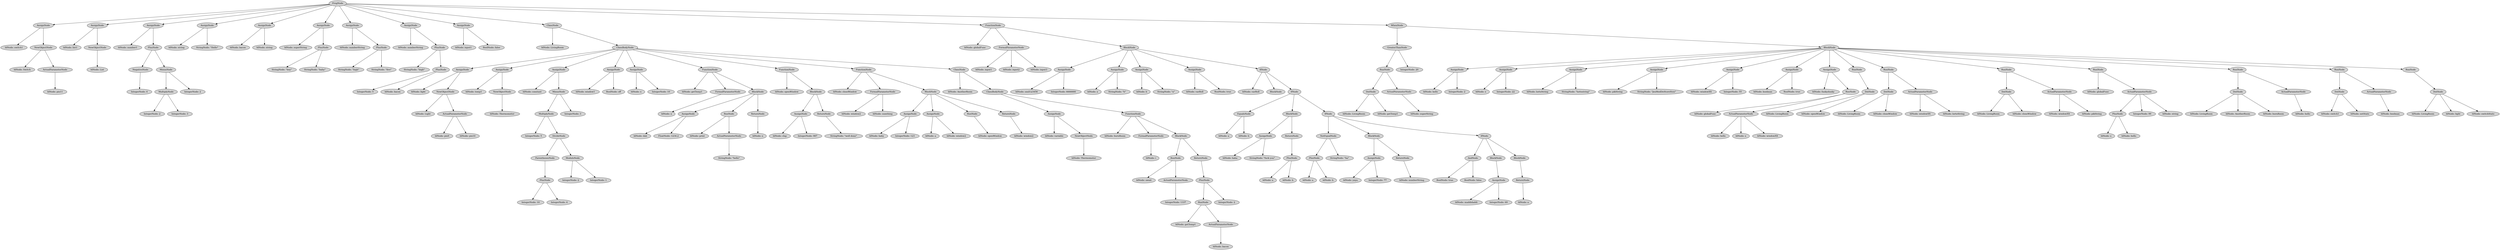 digraph G {
	graph [ranksep=1.5 ratio=fill]
	node [style=filled]
	8728364707967 [label=ProgNode]
	8728364696012 [label=AssignNode]
	8728364707967 -> 8728364696012
	8728364696040 [label="IdNode: switch1"]
	8728364696012 -> 8728364696040
	-9223363308490079779 [label=NewObjectNode]
	8728364696012 -> -9223363308490079779
	-9223363308490077948 [label="IdNode: Switch"]
	-9223363308490079779 -> -9223363308490077948
	8728364697864 [label=ActualParameterNode]
	-9223363308490079779 -> 8728364697864
	-9223363308490077906 [label="IdNode: pin11"]
	8728364697864 -> -9223363308490077906
	8728364696026 [label=AssignNode]
	8728364707967 -> 8728364696026
	-9223363308490079758 [label="IdNode: list1"]
	8728364696026 -> -9223363308490079758
	8728364697871 [label=NewObjectNode]
	8728364696026 -> 8728364697871
	-9223363308490077927 [label="IdNode: List"]
	8728364697871 -> -9223363308490077927
	-9223363308490079772 [label=AssignNode]
	8728364707967 -> -9223363308490079772
	8728364696033 [label="IdNode: number1"]
	-9223363308490079772 -> 8728364696033
	-9223363308490077941 [label=PlusNode]
	-9223363308490079772 -> -9223363308490077941
	8728364697885 [label=NegativeNode]
	-9223363308490077941 -> 8728364697885
	8728364697906 [label="IntegerNode: 4"]
	8728364697885 -> 8728364697906
	-9223363308490077899 [label=MinusNode]
	-9223363308490077941 -> -9223363308490077899
	-9223363308490077913 [label=MultiplyNode]
	-9223363308490077899 -> -9223363308490077913
	8728364697913 [label="IntegerNode: 2"]
	-9223363308490077913 -> 8728364697913
	-9223363308490077885 [label="IntegerNode: 3"]
	-9223363308490077913 -> -9223363308490077885
	-9223363308490077878 [label="IntegerNode: 2"]
	-9223363308490077899 -> -9223363308490077878
	-9223363308490079765 [label=AssignNode]
	8728364707967 -> -9223363308490079765
	-9223363308490077934 [label="IdNode: string"]
	-9223363308490079765 -> -9223363308490077934
	8728364697920 [label="StringNode: \"Hello\""]
	-9223363308490079765 -> 8728364697920
	-9223363308490077892 [label=AssignNode]
	8728364707967 -> -9223363308490077892
	8728364697892 [label="IdNode: bacon"]
	-9223363308490077892 -> 8728364697892
	8728364697955 [label="IdNode: string"]
	-9223363308490077892 -> 8728364697955
	8728364697878 [label=AssignNode]
	8728364707967 -> 8728364697878
	-9223363308490077871 [label="IdNode: superString"]
	8728364697878 -> -9223363308490077871
	-9223363308490077864 [label=PlusNode]
	8728364697878 -> -9223363308490077864
	-9223363308490077857 [label="StringNode: \"hey\""]
	-9223363308490077864 -> -9223363308490077857
	-9223363308490077836 [label="StringNode: \"baby\""]
	-9223363308490077864 -> -9223363308490077836
	-9223363308490077920 [label=AssignNode]
	8728364707967 -> -9223363308490077920
	8728364697948 [label="IdNode: numberString"]
	-9223363308490077920 -> 8728364697948
	8728364697976 [label=PlusNode]
	-9223363308490077920 -> 8728364697976
	8728364697983 [label="StringNode: \"high\""]
	8728364697976 -> 8728364697983
	-9223363308490077815 [label="StringNode: \"five\""]
	8728364697976 -> -9223363308490077815
	8728364697927 [label=AssignNode]
	8728364707967 -> 8728364697927
	8728364697962 [label="IdNode: numberString"]
	8728364697927 -> 8728364697962
	8728364697997 [label=PlusNode]
	8728364697927 -> 8728364697997
	8728364698004 [label="StringNode: \"high\""]
	8728364697997 -> 8728364698004
	-9223363308490077801 [label=PlusNode]
	8728364697997 -> -9223363308490077801
	8728364698018 [label="IntegerNode: 5"]
	-9223363308490077801 -> 8728364698018
	8728364698032 [label="IdNode: bacon"]
	-9223363308490077801 -> 8728364698032
	8728364697899 [label=AssignNode]
	8728364707967 -> 8728364697899
	-9223363308490077829 [label="IdNode: input1"]
	8728364697899 -> -9223363308490077829
	-9223363308490077773 [label="BoolNode: false"]
	8728364697899 -> -9223363308490077773
	8728364697990 [label=ClassNode]
	8728364707967 -> 8728364697990
	8728364697969 [label="IdNode: LivingRoom"]
	8728364697990 -> 8728364697969
	-9223363308490077850 [label=ClassBodyNode]
	8728364697990 -> -9223363308490077850
	8728364698011 [label=AssignNode]
	-9223363308490077850 -> 8728364698011
	-9223363308490077794 [label="IdNode: light"]
	8728364698011 -> -9223363308490077794
	8728364698060 [label=NewObjectNode]
	8728364698011 -> 8728364698060
	8728364698067 [label="IdNode: Light"]
	8728364698060 -> 8728364698067
	-9223363308490077745 [label=ActualParameterNode]
	8728364698060 -> -9223363308490077745
	8728364698109 [label="IdNode: pin9"]
	-9223363308490077745 -> 8728364698109
	-9223363308490107132 [label="IdNode: pin10"]
	-9223363308490077745 -> -9223363308490107132
	8728364698025 [label=AssignNode]
	-9223363308490077850 -> 8728364698025
	8728364698046 [label="IdNode: temp1"]
	8728364698025 -> 8728364698046
	8728364698074 [label=NewObjectNode]
	8728364698025 -> 8728364698074
	8728364698081 [label="IdNode: Thermometer"]
	8728364698074 -> 8728364698081
	8728364698039 [label=AssignNode]
	-9223363308490077850 -> 8728364698039
	-9223363308490077738 [label="IdNode: constant"]
	8728364698039 -> -9223363308490077738
	8728364698088 [label=MinusNode]
	8728364698039 -> 8728364698088
	-9223363308490077717 [label=MultiplyNode]
	8728364698088 -> -9223363308490077717
	-9223363308490077703 [label="IntegerNode: 5"]
	-9223363308490077717 -> -9223363308490077703
	8728364698102 [label=DivideNode]
	-9223363308490077717 -> 8728364698102
	8728364698095 [label=ParenthesesNode]
	8728364698102 -> 8728364698095
	8728364668694 [label=PlusNode]
	8728364698095 -> 8728364668694
	8728364668708 [label="IntegerNode: 10"]
	8728364668694 -> 8728364668708
	-9223363308490107090 [label="IntegerNode: 4"]
	8728364668694 -> -9223363308490107090
	-9223363308490107125 [label=ModuloNode]
	8728364698102 -> -9223363308490107125
	-9223363308490107111 [label="IntegerNode: 2"]
	-9223363308490107125 -> -9223363308490107111
	8728364668722 [label="IntegerNode: 1"]
	-9223363308490107125 -> 8728364668722
	-9223363308490107118 [label="IntegerNode: 3"]
	8728364698088 -> -9223363308490107118
	-9223363308490077780 [label=AssignNode]
	-9223363308490077850 -> -9223363308490077780
	-9223363308490077731 [label="IdNode: window1"]
	-9223363308490077780 -> -9223363308490077731
	8728364668715 [label="BoolNode: off"]
	-9223363308490077780 -> 8728364668715
	-9223363308490077759 [label=AssignNode]
	-9223363308490077850 -> -9223363308490077759
	-9223363308490107097 [label="IdNode: x"]
	-9223363308490077759 -> -9223363308490107097
	-9223363308490107069 [label="IntegerNode: 10"]
	-9223363308490077759 -> -9223363308490107069
	8728364668687 [label=FunctionNode]
	-9223363308490077850 -> 8728364668687
	8728364668680 [label="IdNode: getTemp1"]
	8728364668687 -> 8728364668680
	8728364668701 [label=FormalParameterNode]
	8728364668687 -> 8728364668701
	-9223363308490107083 [label="IdNode: n"]
	8728364668701 -> -9223363308490107083
	-9223363308490107104 [label=BlockNode]
	8728364668687 -> -9223363308490107104
	-9223363308490107076 [label=AssignNode]
	-9223363308490107104 -> -9223363308490107076
	8728364668750 [label="IdNode: dab"]
	-9223363308490107076 -> 8728364668750
	8728364668778 [label="FloatNode: 1234.2"]
	-9223363308490107076 -> 8728364668778
	8728364668736 [label=RunNode]
	-9223363308490107104 -> 8728364668736
	-9223363308490107048 [label="IdNode: print"]
	8728364668736 -> -9223363308490107048
	-9223363308490107062 [label=ActualParameterNode]
	8728364668736 -> -9223363308490107062
	8728364668792 [label="StringNode: \"hello\""]
	-9223363308490107062 -> 8728364668792
	-9223363308490107055 [label=ReturnNode]
	-9223363308490107104 -> -9223363308490107055
	-9223363308490106999 [label="IdNode: n"]
	-9223363308490107055 -> -9223363308490106999
	8728364668743 [label=FunctionNode]
	-9223363308490077850 -> 8728364668743
	8728364668757 [label="IdNode: openWindow"]
	8728364668743 -> 8728364668757
	-9223363308490107027 [label=BlockNode]
	8728364668743 -> -9223363308490107027
	-9223363308490107041 [label=AssignNode]
	-9223363308490107027 -> -9223363308490107041
	-9223363308490107013 [label="IdNode: clap"]
	-9223363308490107041 -> -9223363308490107013
	-9223363308490106985 [label="IntegerNode: 987"]
	-9223363308490107041 -> -9223363308490106985
	8728364668771 [label=ReturnNode]
	-9223363308490107027 -> 8728364668771
	-9223363308490106978 [label="StringNode: \"well done\""]
	8728364668771 -> -9223363308490106978
	8728364668764 [label=FunctionNode]
	-9223363308490077850 -> 8728364668764
	-9223363308490107006 [label="IdNode: closeWindow"]
	8728364668764 -> -9223363308490107006
	8728364668813 [label=FormalParameterNode]
	8728364668764 -> 8728364668813
	8728364668785 [label="IdNode: window2"]
	8728364668813 -> 8728364668785
	8728364668799 [label="IdNode: sumthing"]
	8728364668813 -> 8728364668799
	-9223363308490107020 [label=BlockNode]
	8728364668764 -> -9223363308490107020
	8728364668806 [label=AssignNode]
	-9223363308490107020 -> 8728364668806
	-9223363308490106971 [label="IdNode: baby"]
	8728364668806 -> -9223363308490106971
	-9223363308490106943 [label="IntegerNode: 123"]
	8728364668806 -> -9223363308490106943
	8728364668834 [label=AssignNode]
	-9223363308490107020 -> 8728364668834
	8728364668848 [label="IdNode: a"]
	8728364668834 -> 8728364668848
	8728364668883 [label="IdNode: window2"]
	8728364668834 -> 8728364668883
	8728364668820 [label=RunNode]
	-9223363308490107020 -> 8728364668820
	8728364668869 [label="IdNode: openWindow"]
	8728364668820 -> 8728364668869
	8728364668841 [label=ReturnNode]
	-9223363308490107020 -> 8728364668841
	8728364668904 [label="IdNode: window2"]
	8728364668841 -> 8728364668904
	8728364668855 [label=ClassNode]
	-9223363308490077850 -> 8728364668855
	-9223363308490106964 [label="IdNode: AnotherRoom"]
	8728364668855 -> -9223363308490106964
	8728364668827 [label=ClassBodyNode]
	8728364668855 -> 8728364668827
	-9223363308490106936 [label=AssignNode]
	8728364668827 -> -9223363308490106936
	8728364668876 [label="IdNode: variable"]
	-9223363308490106936 -> 8728364668876
	8728364668911 [label=NewObjectNode]
	-9223363308490106936 -> 8728364668911
	-9223363308490106894 [label="IdNode: Thermometer"]
	8728364668911 -> -9223363308490106894
	-9223363308490106950 [label=FunctionNode]
	8728364668827 -> -9223363308490106950
	8728364668862 [label="IdNode: burnRoom"]
	-9223363308490106950 -> 8728364668862
	-9223363308490106922 [label=FormalParameterNode]
	-9223363308490106950 -> -9223363308490106922
	-9223363308490106929 [label="IdNode: i"]
	-9223363308490106922 -> -9223363308490106929
	8728364668897 [label=BlockNode]
	-9223363308490106950 -> 8728364668897
	-9223363308490106901 [label=RunNode]
	8728364668897 -> -9223363308490106901
	8728364668925 [label="IdNode: await"]
	-9223363308490106901 -> 8728364668925
	8728364668918 [label=ActualParameterNode]
	-9223363308490106901 -> 8728364668918
	-9223363308490104544 [label="IntegerNode: 1337"]
	8728364668918 -> -9223363308490104544
	-9223363308490104565 [label=ReturnNode]
	8728364668897 -> -9223363308490104565
	8728364671268 [label=PlusNode]
	-9223363308490104565 -> 8728364671268
	-9223363308490104537 [label=RunNode]
	8728364671268 -> -9223363308490104537
	8728364671282 [label="IdNode: getTemp1"]
	-9223363308490104537 -> 8728364671282
	8728364671275 [label=ActualParameterNode]
	-9223363308490104537 -> 8728364671275
	8728364671317 [label="IdNode: bacon"]
	8728364671275 -> 8728364671317
	8728364671289 [label="IntegerNode: 2"]
	8728364671268 -> 8728364671289
	-9223363308490077787 [label=FunctionNode]
	8728364707967 -> -9223363308490077787
	8728364698053 [label="IdNode: globalFunc"]
	-9223363308490077787 -> 8728364698053
	-9223363308490077724 [label=FormalParameterNode]
	-9223363308490077787 -> -9223363308490077724
	-9223363308490077710 [label="IdNode: input1"]
	-9223363308490077724 -> -9223363308490077710
	8728364668729 [label="IdNode: input2"]
	-9223363308490077724 -> 8728364668729
	-9223363308490106992 [label="IdNode: input3"]
	-9223363308490077724 -> -9223363308490106992
	-9223363308490077752 [label=BlockNode]
	-9223363308490077787 -> -9223363308490077752
	8728364668890 [label=AssignNode]
	-9223363308490077752 -> 8728364668890
	-9223363308490106887 [label="IdNode: smil123456"]
	8728364668890 -> -9223363308490106887
	8728364671261 [label="IntegerNode: 6666666"]
	8728364668890 -> 8728364671261
	-9223363308490106915 [label=AssignNode]
	-9223363308490077752 -> -9223363308490106915
	8728364671240 [label="IdNode: a"]
	-9223363308490106915 -> 8728364671240
	-9223363308490104523 [label="StringNode: \"h\""]
	-9223363308490106915 -> -9223363308490104523
	-9223363308490104572 [label=AssignNode]
	-9223363308490077752 -> -9223363308490104572
	8728364671296 [label="IdNode: b"]
	-9223363308490104572 -> 8728364671296
	-9223363308490104502 [label="StringNode: \"a\""]
	-9223363308490104572 -> -9223363308490104502
	-9223363308490104558 [label=AssignNode]
	-9223363308490077752 -> -9223363308490104558
	-9223363308490104509 [label="IdNode: varBoll"]
	-9223363308490104558 -> -9223363308490104509
	-9223363308490104481 [label="BoolNode: true"]
	-9223363308490104558 -> -9223363308490104481
	8728364671247 [label=IfNode]
	-9223363308490077752 -> 8728364671247
	8728364671345 [label="IdNode: varBoll"]
	8728364671247 -> 8728364671345
	8728364671310 [label=BlockNode]
	8728364671247 -> 8728364671310
	-9223363308490104488 [label=IfNode]
	8728364671247 -> -9223363308490104488
	8728364671338 [label=EqualsNode]
	-9223363308490104488 -> 8728364671338
	-9223363308490104446 [label="IdNode: a"]
	8728364671338 -> -9223363308490104446
	8728364671373 [label="IdNode: b"]
	8728364671338 -> 8728364671373
	-9223363308490104474 [label=BlockNode]
	-9223363308490104488 -> -9223363308490104474
	-9223363308490104495 [label=AssignNode]
	-9223363308490104474 -> -9223363308490104495
	-9223363308490104453 [label="IdNode: haha"]
	-9223363308490104495 -> -9223363308490104453
	-9223363308490104425 [label="StringNode: \"fuck you\""]
	-9223363308490104495 -> -9223363308490104425
	-9223363308490104460 [label=ReturnNode]
	-9223363308490104474 -> -9223363308490104460
	8728364671387 [label=PlusNode]
	-9223363308490104460 -> 8728364671387
	8728364671401 [label="IdNode: a"]
	8728364671387 -> 8728364671401
	-9223363308490104397 [label="IdNode: b"]
	8728364671387 -> -9223363308490104397
	-9223363308490104439 [label=IfNode]
	-9223363308490104488 -> -9223363308490104439
	8728364671366 [label=NotEqualNode]
	-9223363308490104439 -> 8728364671366
	8728364671359 [label=PlusNode]
	8728364671366 -> 8728364671359
	8728364671415 [label="IdNode: a"]
	8728364671359 -> 8728364671415
	8728364671422 [label="IdNode: b"]
	8728364671359 -> 8728364671422
	-9223363308490104383 [label="StringNode: \"ha\""]
	8728364671366 -> -9223363308490104383
	8728364671380 [label=BlockNode]
	-9223363308490104439 -> 8728364671380
	-9223363308490104467 [label=AssignNode]
	8728364671380 -> -9223363308490104467
	-9223363308490104418 [label="IdNode: yaya"]
	-9223363308490104467 -> -9223363308490104418
	8728364671443 [label="IntegerNode: 77"]
	-9223363308490104467 -> 8728364671443
	8728364671394 [label=ReturnNode]
	8728364671380 -> 8728364671394
	8728364671457 [label="IdNode: numberString"]
	8728364671394 -> 8728364671457
	8728364671429 [label=IfNode]
	-9223363308490104439 -> 8728364671429
	-9223363308490104411 [label=AndNode]
	8728364671429 -> -9223363308490104411
	-9223363308490104369 [label="BoolNode: true"]
	-9223363308490104411 -> -9223363308490104369
	-9223363308490104355 [label="BoolNode: false"]
	-9223363308490104411 -> -9223363308490104355
	-9223363308490104390 [label=BlockNode]
	8728364671429 -> -9223363308490104390
	-9223363308490104362 [label=AssignNode]
	-9223363308490104390 -> -9223363308490104362
	-9223363308490104348 [label="IdNode: maddidaddi"]
	-9223363308490104362 -> -9223363308490104348
	8728364671485 [label="IntegerNode: 69"]
	-9223363308490104362 -> 8728364671485
	-9223363308490104341 [label=BlockNode]
	8728364671429 -> -9223363308490104341
	8728364671450 [label=ReturnNode]
	-9223363308490104341 -> 8728364671450
	8728364673814 [label="IdNode: a"]
	8728364671450 -> 8728364673814
	-9223363308490106957 [label=WhenNode]
	8728364707967 -> -9223363308490106957
	-9223363308490104551 [label=GreaterThanNode]
	-9223363308490106957 -> -9223363308490104551
	8728364671331 [label=RunNode]
	-9223363308490104551 -> 8728364671331
	8728364671408 [label=DotNode]
	8728364671331 -> 8728364671408
	-9223363308490104376 [label="IdNode: LivingRoom"]
	8728364671408 -> -9223363308490104376
	8728364671436 [label="IdNode: getTemp1"]
	8728364671408 -> 8728364671436
	-9223363308490104404 [label=ActualParameterNode]
	8728364671331 -> -9223363308490104404
	-9223363308490101991 [label="IdNode: superString"]
	-9223363308490104404 -> -9223363308490101991
	8728364671464 [label="IntegerNode: 20"]
	-9223363308490104551 -> 8728364671464
	-9223363308490106908 [label=BlockNode]
	-9223363308490106957 -> -9223363308490106908
	-9223363308490104516 [label=AssignNode]
	-9223363308490106908 -> -9223363308490104516
	8728364671471 [label="IdNode: hello"]
	-9223363308490104516 -> 8728364671471
	8728364673800 [label="IntegerNode: 2"]
	-9223363308490104516 -> 8728364673800
	8728364671324 [label=AssignNode]
	-9223363308490106908 -> 8728364671324
	8728364671352 [label="IdNode: x"]
	8728364671324 -> 8728364671352
	-9223363308490101984 [label="IntegerNode: 22"]
	8728364671324 -> -9223363308490101984
	-9223363308490104530 [label=AssignNode]
	-9223363308490106908 -> -9223363308490104530
	8728364673821 [label="IdNode: lorteString"]
	-9223363308490104530 -> 8728364673821
	8728364673835 [label="StringNode: \"lortestring\""]
	-9223363308490104530 -> 8728364673835
	-9223363308490104432 [label=AssignNode]
	-9223363308490106908 -> -9223363308490104432
	8728364673828 [label="IdNode: pikString"]
	-9223363308490104432 -> 8728364673828
	8728364673849 [label="StringNode: \"JenMedDeStoreSten\""]
	-9223363308490104432 -> 8728364673849
	8728364673807 [label=AssignNode]
	-9223363308490106908 -> 8728364673807
	-9223363308490101970 [label="IdNode: windowXX"]
	8728364673807 -> -9223363308490101970
	-9223363308490101942 [label="IntegerNode: 55"]
	8728364673807 -> -9223363308490101942
	-9223363308490102012 [label=AssignNode]
	-9223363308490106908 -> -9223363308490102012
	-9223363308490101956 [label="IdNode: boolman"]
	-9223363308490102012 -> -9223363308490101956
	8728364673877 [label="BoolNode: true"]
	-9223363308490102012 -> 8728364673877
	-9223363308490101998 [label=AssignNode]
	-9223363308490106908 -> -9223363308490101998
	8728364673870 [label="IdNode: funkydunky"]
	-9223363308490101998 -> 8728364673870
	8728364673891 [label=RunNode]
	-9223363308490101998 -> 8728364673891
	-9223363308490101907 [label="IdNode: globalFunc"]
	8728364673891 -> -9223363308490101907
	-9223363308490101914 [label=ActualParameterNode]
	8728364673891 -> -9223363308490101914
	-9223363308490101872 [label="IdNode: hello"]
	-9223363308490101914 -> -9223363308490101872
	8728364673933 [label="IdNode: x"]
	-9223363308490101914 -> 8728364673933
	-9223363308490101865 [label="IdNode: windowXX"]
	-9223363308490101914 -> -9223363308490101865
	-9223363308490101977 [label=RunNode]
	-9223363308490106908 -> -9223363308490101977
	-9223363308490101935 [label=DotNode]
	-9223363308490101977 -> -9223363308490101935
	-9223363308490101928 [label="IdNode: LivingRoom"]
	-9223363308490101935 -> -9223363308490101928
	8728364673884 [label="IdNode: openWindow"]
	-9223363308490101935 -> 8728364673884
	-9223363308490101963 [label=RunNode]
	-9223363308490106908 -> -9223363308490101963
	8728364673919 [label=DotNode]
	-9223363308490101963 -> 8728364673919
	-9223363308490101893 [label="IdNode: LivingRoom"]
	8728364673919 -> -9223363308490101893
	8728364673898 [label="IdNode: closeWindow"]
	8728364673919 -> 8728364673898
	8728364673912 [label=ActualParameterNode]
	-9223363308490101963 -> 8728364673912
	-9223363308490101858 [label="IdNode: windowXX"]
	8728364673912 -> -9223363308490101858
	-9223363308490101851 [label="IdNode: lorteString"]
	8728364673912 -> -9223363308490101851
	-9223363308490101879 [label=RunNode]
	-9223363308490106908 -> -9223363308490101879
	8728364673940 [label=DotNode]
	-9223363308490101879 -> 8728364673940
	-9223363308490101900 [label="IdNode: LivingRoom"]
	8728364673940 -> -9223363308490101900
	8728364673947 [label="IdNode: closeWindow"]
	8728364673940 -> 8728364673947
	-9223363308490101921 [label=ActualParameterNode]
	-9223363308490101879 -> -9223363308490101921
	-9223363308490101823 [label="IdNode: windowXX"]
	-9223363308490101921 -> -9223363308490101823
	8728364673982 [label="IdNode: pikString"]
	-9223363308490101921 -> 8728364673982
	8728364673968 [label=RunNode]
	-9223363308490106908 -> 8728364673968
	8728364673961 [label="IdNode: globalFunc"]
	8728364673968 -> 8728364673961
	8728364673905 [label=ActualParameterNode]
	8728364673968 -> 8728364673905
	8728364673975 [label=PlusNode]
	8728364673905 -> 8728364673975
	-9223363308490101802 [label="IdNode: x"]
	8728364673975 -> -9223363308490101802
	8728364674017 [label="IdNode: hello"]
	8728364673975 -> 8728364674017
	-9223363308490101788 [label="IntegerNode: 99"]
	8728364673905 -> -9223363308490101788
	-9223363308490101781 [label="IdNode: string"]
	8728364673905 -> -9223363308490101781
	8728364673989 [label=RunNode]
	-9223363308490106908 -> 8728364673989
	-9223363308490101809 [label=DotNode]
	8728364673989 -> -9223363308490101809
	-9223363308490101837 [label="IdNode: LivingRoom"]
	-9223363308490101809 -> -9223363308490101837
	-9223363308490101816 [label="IdNode: AnotherRoom"]
	-9223363308490101809 -> -9223363308490101816
	8728364674024 [label="IdNode: burnRoom"]
	-9223363308490101809 -> 8728364674024
	8728364673996 [label=ActualParameterNode]
	8728364673989 -> 8728364673996
	-9223363308490100988 [label="IdNode: hello"]
	8728364673996 -> -9223363308490100988
	8728364673954 [label=RunNode]
	-9223363308490106908 -> 8728364673954
	-9223363308490101774 [label=DotNode]
	8728364673954 -> -9223363308490101774
	8728364674031 [label="IdNode: switch1"]
	-9223363308490101774 -> 8728364674031
	8728364674003 [label="IdNode: setState"]
	-9223363308490101774 -> 8728364674003
	-9223363308490101844 [label=ActualParameterNode]
	8728364673954 -> -9223363308490101844
	8728364674845 [label="IdNode: boolman"]
	-9223363308490101844 -> 8728364674845
	8728364674010 [label=RunNode]
	-9223363308490106908 -> 8728364674010
	8728364674838 [label=DotNode]
	8728364674010 -> 8728364674838
	-9223363308490100981 [label="IdNode: LivingRoom"]
	8728364674838 -> -9223363308490100981
	8728364674831 [label="IdNode: light"]
	8728364674838 -> 8728364674831
	-9223363308490100974 [label="IdNode: switchState"]
	8728364674838 -> -9223363308490100974
	overlap=false
}
